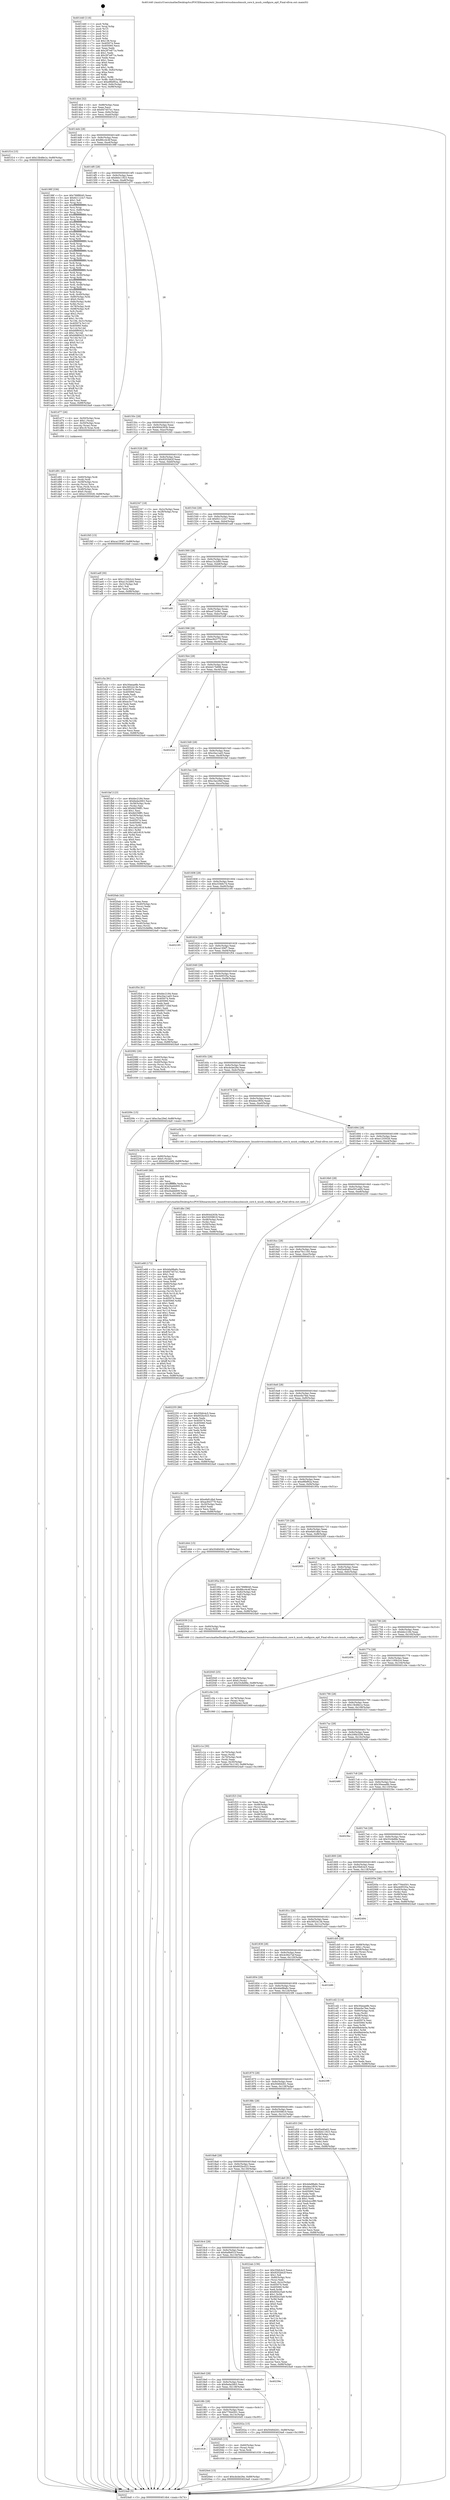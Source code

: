 digraph "0x401440" {
  label = "0x401440 (/mnt/c/Users/mathe/Desktop/tcc/POCII/binaries/extr_linuxdriversusbmusbmusb_core.h_musb_configure_ep0_Final-ollvm.out::main(0))"
  labelloc = "t"
  node[shape=record]

  Entry [label="",width=0.3,height=0.3,shape=circle,fillcolor=black,style=filled]
  "0x4014b4" [label="{
     0x4014b4 [32]\l
     | [instrs]\l
     &nbsp;&nbsp;0x4014b4 \<+6\>: mov -0x88(%rbp),%eax\l
     &nbsp;&nbsp;0x4014ba \<+2\>: mov %eax,%ecx\l
     &nbsp;&nbsp;0x4014bc \<+6\>: sub $0x847457e1,%ecx\l
     &nbsp;&nbsp;0x4014c2 \<+6\>: mov %eax,-0x9c(%rbp)\l
     &nbsp;&nbsp;0x4014c8 \<+6\>: mov %ecx,-0xa0(%rbp)\l
     &nbsp;&nbsp;0x4014ce \<+6\>: je 0000000000401f14 \<main+0xad4\>\l
  }"]
  "0x401f14" [label="{
     0x401f14 [15]\l
     | [instrs]\l
     &nbsp;&nbsp;0x401f14 \<+10\>: movl $0x13b48e1e,-0x88(%rbp)\l
     &nbsp;&nbsp;0x401f1e \<+5\>: jmp 00000000004024a9 \<main+0x1069\>\l
  }"]
  "0x4014d4" [label="{
     0x4014d4 [28]\l
     | [instrs]\l
     &nbsp;&nbsp;0x4014d4 \<+5\>: jmp 00000000004014d9 \<main+0x99\>\l
     &nbsp;&nbsp;0x4014d9 \<+6\>: mov -0x9c(%rbp),%eax\l
     &nbsp;&nbsp;0x4014df \<+5\>: sub $0x88cc4c4f,%eax\l
     &nbsp;&nbsp;0x4014e4 \<+6\>: mov %eax,-0xa4(%rbp)\l
     &nbsp;&nbsp;0x4014ea \<+6\>: je 000000000040198f \<main+0x54f\>\l
  }"]
  Exit [label="",width=0.3,height=0.3,shape=circle,fillcolor=black,style=filled,peripheries=2]
  "0x40198f" [label="{
     0x40198f [336]\l
     | [instrs]\l
     &nbsp;&nbsp;0x40198f \<+5\>: mov $0x799f8045,%eax\l
     &nbsp;&nbsp;0x401994 \<+5\>: mov $0x921123c7,%ecx\l
     &nbsp;&nbsp;0x401999 \<+2\>: mov $0x1,%dl\l
     &nbsp;&nbsp;0x40199b \<+3\>: mov %rsp,%rsi\l
     &nbsp;&nbsp;0x40199e \<+4\>: add $0xfffffffffffffff0,%rsi\l
     &nbsp;&nbsp;0x4019a2 \<+3\>: mov %rsi,%rsp\l
     &nbsp;&nbsp;0x4019a5 \<+4\>: mov %rsi,-0x80(%rbp)\l
     &nbsp;&nbsp;0x4019a9 \<+3\>: mov %rsp,%rsi\l
     &nbsp;&nbsp;0x4019ac \<+4\>: add $0xfffffffffffffff0,%rsi\l
     &nbsp;&nbsp;0x4019b0 \<+3\>: mov %rsi,%rsp\l
     &nbsp;&nbsp;0x4019b3 \<+3\>: mov %rsp,%rdi\l
     &nbsp;&nbsp;0x4019b6 \<+4\>: add $0xfffffffffffffff0,%rdi\l
     &nbsp;&nbsp;0x4019ba \<+3\>: mov %rdi,%rsp\l
     &nbsp;&nbsp;0x4019bd \<+4\>: mov %rdi,-0x78(%rbp)\l
     &nbsp;&nbsp;0x4019c1 \<+3\>: mov %rsp,%rdi\l
     &nbsp;&nbsp;0x4019c4 \<+4\>: add $0xfffffffffffffff0,%rdi\l
     &nbsp;&nbsp;0x4019c8 \<+3\>: mov %rdi,%rsp\l
     &nbsp;&nbsp;0x4019cb \<+4\>: mov %rdi,-0x70(%rbp)\l
     &nbsp;&nbsp;0x4019cf \<+3\>: mov %rsp,%rdi\l
     &nbsp;&nbsp;0x4019d2 \<+4\>: add $0xfffffffffffffff0,%rdi\l
     &nbsp;&nbsp;0x4019d6 \<+3\>: mov %rdi,%rsp\l
     &nbsp;&nbsp;0x4019d9 \<+4\>: mov %rdi,-0x68(%rbp)\l
     &nbsp;&nbsp;0x4019dd \<+3\>: mov %rsp,%rdi\l
     &nbsp;&nbsp;0x4019e0 \<+4\>: add $0xfffffffffffffff0,%rdi\l
     &nbsp;&nbsp;0x4019e4 \<+3\>: mov %rdi,%rsp\l
     &nbsp;&nbsp;0x4019e7 \<+4\>: mov %rdi,-0x60(%rbp)\l
     &nbsp;&nbsp;0x4019eb \<+3\>: mov %rsp,%rdi\l
     &nbsp;&nbsp;0x4019ee \<+4\>: add $0xfffffffffffffff0,%rdi\l
     &nbsp;&nbsp;0x4019f2 \<+3\>: mov %rdi,%rsp\l
     &nbsp;&nbsp;0x4019f5 \<+4\>: mov %rdi,-0x58(%rbp)\l
     &nbsp;&nbsp;0x4019f9 \<+3\>: mov %rsp,%rdi\l
     &nbsp;&nbsp;0x4019fc \<+4\>: add $0xfffffffffffffff0,%rdi\l
     &nbsp;&nbsp;0x401a00 \<+3\>: mov %rdi,%rsp\l
     &nbsp;&nbsp;0x401a03 \<+4\>: mov %rdi,-0x50(%rbp)\l
     &nbsp;&nbsp;0x401a07 \<+3\>: mov %rsp,%rdi\l
     &nbsp;&nbsp;0x401a0a \<+4\>: add $0xfffffffffffffff0,%rdi\l
     &nbsp;&nbsp;0x401a0e \<+3\>: mov %rdi,%rsp\l
     &nbsp;&nbsp;0x401a11 \<+4\>: mov %rdi,-0x48(%rbp)\l
     &nbsp;&nbsp;0x401a15 \<+3\>: mov %rsp,%rdi\l
     &nbsp;&nbsp;0x401a18 \<+4\>: add $0xfffffffffffffff0,%rdi\l
     &nbsp;&nbsp;0x401a1c \<+3\>: mov %rdi,%rsp\l
     &nbsp;&nbsp;0x401a1f \<+4\>: mov %rdi,-0x40(%rbp)\l
     &nbsp;&nbsp;0x401a23 \<+4\>: mov -0x80(%rbp),%rdi\l
     &nbsp;&nbsp;0x401a27 \<+6\>: movl $0x0,(%rdi)\l
     &nbsp;&nbsp;0x401a2d \<+7\>: mov -0x8c(%rbp),%r8d\l
     &nbsp;&nbsp;0x401a34 \<+3\>: mov %r8d,(%rsi)\l
     &nbsp;&nbsp;0x401a37 \<+4\>: mov -0x78(%rbp),%rdi\l
     &nbsp;&nbsp;0x401a3b \<+7\>: mov -0x98(%rbp),%r9\l
     &nbsp;&nbsp;0x401a42 \<+3\>: mov %r9,(%rdi)\l
     &nbsp;&nbsp;0x401a45 \<+3\>: cmpl $0x2,(%rsi)\l
     &nbsp;&nbsp;0x401a48 \<+4\>: setne %r10b\l
     &nbsp;&nbsp;0x401a4c \<+4\>: and $0x1,%r10b\l
     &nbsp;&nbsp;0x401a50 \<+4\>: mov %r10b,-0x31(%rbp)\l
     &nbsp;&nbsp;0x401a54 \<+8\>: mov 0x405074,%r11d\l
     &nbsp;&nbsp;0x401a5c \<+7\>: mov 0x405060,%ebx\l
     &nbsp;&nbsp;0x401a63 \<+3\>: mov %r11d,%r14d\l
     &nbsp;&nbsp;0x401a66 \<+7\>: sub $0xbfd80422,%r14d\l
     &nbsp;&nbsp;0x401a6d \<+4\>: sub $0x1,%r14d\l
     &nbsp;&nbsp;0x401a71 \<+7\>: add $0xbfd80422,%r14d\l
     &nbsp;&nbsp;0x401a78 \<+4\>: imul %r14d,%r11d\l
     &nbsp;&nbsp;0x401a7c \<+4\>: and $0x1,%r11d\l
     &nbsp;&nbsp;0x401a80 \<+4\>: cmp $0x0,%r11d\l
     &nbsp;&nbsp;0x401a84 \<+4\>: sete %r10b\l
     &nbsp;&nbsp;0x401a88 \<+3\>: cmp $0xa,%ebx\l
     &nbsp;&nbsp;0x401a8b \<+4\>: setl %r15b\l
     &nbsp;&nbsp;0x401a8f \<+3\>: mov %r10b,%r12b\l
     &nbsp;&nbsp;0x401a92 \<+4\>: xor $0xff,%r12b\l
     &nbsp;&nbsp;0x401a96 \<+3\>: mov %r15b,%r13b\l
     &nbsp;&nbsp;0x401a99 \<+4\>: xor $0xff,%r13b\l
     &nbsp;&nbsp;0x401a9d \<+3\>: xor $0x0,%dl\l
     &nbsp;&nbsp;0x401aa0 \<+3\>: mov %r12b,%sil\l
     &nbsp;&nbsp;0x401aa3 \<+4\>: and $0x0,%sil\l
     &nbsp;&nbsp;0x401aa7 \<+3\>: and %dl,%r10b\l
     &nbsp;&nbsp;0x401aaa \<+3\>: mov %r13b,%dil\l
     &nbsp;&nbsp;0x401aad \<+4\>: and $0x0,%dil\l
     &nbsp;&nbsp;0x401ab1 \<+3\>: and %dl,%r15b\l
     &nbsp;&nbsp;0x401ab4 \<+3\>: or %r10b,%sil\l
     &nbsp;&nbsp;0x401ab7 \<+3\>: or %r15b,%dil\l
     &nbsp;&nbsp;0x401aba \<+3\>: xor %dil,%sil\l
     &nbsp;&nbsp;0x401abd \<+3\>: or %r13b,%r12b\l
     &nbsp;&nbsp;0x401ac0 \<+4\>: xor $0xff,%r12b\l
     &nbsp;&nbsp;0x401ac4 \<+3\>: or $0x0,%dl\l
     &nbsp;&nbsp;0x401ac7 \<+3\>: and %dl,%r12b\l
     &nbsp;&nbsp;0x401aca \<+3\>: or %r12b,%sil\l
     &nbsp;&nbsp;0x401acd \<+4\>: test $0x1,%sil\l
     &nbsp;&nbsp;0x401ad1 \<+3\>: cmovne %ecx,%eax\l
     &nbsp;&nbsp;0x401ad4 \<+6\>: mov %eax,-0x88(%rbp)\l
     &nbsp;&nbsp;0x401ada \<+5\>: jmp 00000000004024a9 \<main+0x1069\>\l
  }"]
  "0x4014f0" [label="{
     0x4014f0 [28]\l
     | [instrs]\l
     &nbsp;&nbsp;0x4014f0 \<+5\>: jmp 00000000004014f5 \<main+0xb5\>\l
     &nbsp;&nbsp;0x4014f5 \<+6\>: mov -0x9c(%rbp),%eax\l
     &nbsp;&nbsp;0x4014fb \<+5\>: sub $0x8d411923,%eax\l
     &nbsp;&nbsp;0x401500 \<+6\>: mov %eax,-0xa8(%rbp)\l
     &nbsp;&nbsp;0x401506 \<+6\>: je 0000000000401d77 \<main+0x937\>\l
  }"]
  "0x4020e4" [label="{
     0x4020e4 [15]\l
     | [instrs]\l
     &nbsp;&nbsp;0x4020e4 \<+10\>: movl $0xcbcbe26e,-0x88(%rbp)\l
     &nbsp;&nbsp;0x4020ee \<+5\>: jmp 00000000004024a9 \<main+0x1069\>\l
  }"]
  "0x401d77" [label="{
     0x401d77 [26]\l
     | [instrs]\l
     &nbsp;&nbsp;0x401d77 \<+4\>: mov -0x50(%rbp),%rax\l
     &nbsp;&nbsp;0x401d7b \<+6\>: movl $0x1,(%rax)\l
     &nbsp;&nbsp;0x401d81 \<+4\>: mov -0x50(%rbp),%rax\l
     &nbsp;&nbsp;0x401d85 \<+3\>: movslq (%rax),%rax\l
     &nbsp;&nbsp;0x401d88 \<+4\>: imul $0x18,%rax,%rdi\l
     &nbsp;&nbsp;0x401d8c \<+5\>: call 0000000000401050 \<malloc@plt\>\l
     | [calls]\l
     &nbsp;&nbsp;0x401050 \{1\} (unknown)\l
  }"]
  "0x40150c" [label="{
     0x40150c [28]\l
     | [instrs]\l
     &nbsp;&nbsp;0x40150c \<+5\>: jmp 0000000000401511 \<main+0xd1\>\l
     &nbsp;&nbsp;0x401511 \<+6\>: mov -0x9c(%rbp),%eax\l
     &nbsp;&nbsp;0x401517 \<+5\>: sub $0x9044263b,%eax\l
     &nbsp;&nbsp;0x40151c \<+6\>: mov %eax,-0xac(%rbp)\l
     &nbsp;&nbsp;0x401522 \<+6\>: je 0000000000401f45 \<main+0xb05\>\l
  }"]
  "0x401918" [label="{
     0x401918\l
  }", style=dashed]
  "0x401f45" [label="{
     0x401f45 [15]\l
     | [instrs]\l
     &nbsp;&nbsp;0x401f45 \<+10\>: movl $0xca13f4f7,-0x88(%rbp)\l
     &nbsp;&nbsp;0x401f4f \<+5\>: jmp 00000000004024a9 \<main+0x1069\>\l
  }"]
  "0x401528" [label="{
     0x401528 [28]\l
     | [instrs]\l
     &nbsp;&nbsp;0x401528 \<+5\>: jmp 000000000040152d \<main+0xed\>\l
     &nbsp;&nbsp;0x40152d \<+6\>: mov -0x9c(%rbp),%eax\l
     &nbsp;&nbsp;0x401533 \<+5\>: sub $0x9202bb2f,%eax\l
     &nbsp;&nbsp;0x401538 \<+6\>: mov %eax,-0xb0(%rbp)\l
     &nbsp;&nbsp;0x40153e \<+6\>: je 0000000000402347 \<main+0xf07\>\l
  }"]
  "0x4020d5" [label="{
     0x4020d5 [15]\l
     | [instrs]\l
     &nbsp;&nbsp;0x4020d5 \<+4\>: mov -0x60(%rbp),%rax\l
     &nbsp;&nbsp;0x4020d9 \<+3\>: mov (%rax),%rax\l
     &nbsp;&nbsp;0x4020dc \<+3\>: mov %rax,%rdi\l
     &nbsp;&nbsp;0x4020df \<+5\>: call 0000000000401030 \<free@plt\>\l
     | [calls]\l
     &nbsp;&nbsp;0x401030 \{1\} (unknown)\l
  }"]
  "0x402347" [label="{
     0x402347 [18]\l
     | [instrs]\l
     &nbsp;&nbsp;0x402347 \<+3\>: mov -0x2c(%rbp),%eax\l
     &nbsp;&nbsp;0x40234a \<+4\>: lea -0x28(%rbp),%rsp\l
     &nbsp;&nbsp;0x40234e \<+1\>: pop %rbx\l
     &nbsp;&nbsp;0x40234f \<+2\>: pop %r12\l
     &nbsp;&nbsp;0x402351 \<+2\>: pop %r13\l
     &nbsp;&nbsp;0x402353 \<+2\>: pop %r14\l
     &nbsp;&nbsp;0x402355 \<+2\>: pop %r15\l
     &nbsp;&nbsp;0x402357 \<+1\>: pop %rbp\l
     &nbsp;&nbsp;0x402358 \<+1\>: ret\l
  }"]
  "0x401544" [label="{
     0x401544 [28]\l
     | [instrs]\l
     &nbsp;&nbsp;0x401544 \<+5\>: jmp 0000000000401549 \<main+0x109\>\l
     &nbsp;&nbsp;0x401549 \<+6\>: mov -0x9c(%rbp),%eax\l
     &nbsp;&nbsp;0x40154f \<+5\>: sub $0x921123c7,%eax\l
     &nbsp;&nbsp;0x401554 \<+6\>: mov %eax,-0xb4(%rbp)\l
     &nbsp;&nbsp;0x40155a \<+6\>: je 0000000000401adf \<main+0x69f\>\l
  }"]
  "0x40209c" [label="{
     0x40209c [15]\l
     | [instrs]\l
     &nbsp;&nbsp;0x40209c \<+10\>: movl $0xc3ac29ef,-0x88(%rbp)\l
     &nbsp;&nbsp;0x4020a6 \<+5\>: jmp 00000000004024a9 \<main+0x1069\>\l
  }"]
  "0x401adf" [label="{
     0x401adf [30]\l
     | [instrs]\l
     &nbsp;&nbsp;0x401adf \<+5\>: mov $0x1100b2c4,%eax\l
     &nbsp;&nbsp;0x401ae4 \<+5\>: mov $0xa13c2d93,%ecx\l
     &nbsp;&nbsp;0x401ae9 \<+3\>: mov -0x31(%rbp),%dl\l
     &nbsp;&nbsp;0x401aec \<+3\>: test $0x1,%dl\l
     &nbsp;&nbsp;0x401aef \<+3\>: cmovne %ecx,%eax\l
     &nbsp;&nbsp;0x401af2 \<+6\>: mov %eax,-0x88(%rbp)\l
     &nbsp;&nbsp;0x401af8 \<+5\>: jmp 00000000004024a9 \<main+0x1069\>\l
  }"]
  "0x401560" [label="{
     0x401560 [28]\l
     | [instrs]\l
     &nbsp;&nbsp;0x401560 \<+5\>: jmp 0000000000401565 \<main+0x125\>\l
     &nbsp;&nbsp;0x401565 \<+6\>: mov -0x9c(%rbp),%eax\l
     &nbsp;&nbsp;0x40156b \<+5\>: sub $0xa13c2d93,%eax\l
     &nbsp;&nbsp;0x401570 \<+6\>: mov %eax,-0xb8(%rbp)\l
     &nbsp;&nbsp;0x401576 \<+6\>: je 0000000000401afd \<main+0x6bd\>\l
  }"]
  "0x402045" [label="{
     0x402045 [25]\l
     | [instrs]\l
     &nbsp;&nbsp;0x402045 \<+4\>: mov -0x40(%rbp),%rax\l
     &nbsp;&nbsp;0x402049 \<+6\>: movl $0x0,(%rax)\l
     &nbsp;&nbsp;0x40204f \<+10\>: movl $0x33cfe88e,-0x88(%rbp)\l
     &nbsp;&nbsp;0x402059 \<+5\>: jmp 00000000004024a9 \<main+0x1069\>\l
  }"]
  "0x401afd" [label="{
     0x401afd\l
  }", style=dashed]
  "0x40157c" [label="{
     0x40157c [28]\l
     | [instrs]\l
     &nbsp;&nbsp;0x40157c \<+5\>: jmp 0000000000401581 \<main+0x141\>\l
     &nbsp;&nbsp;0x401581 \<+6\>: mov -0x9c(%rbp),%eax\l
     &nbsp;&nbsp;0x401587 \<+5\>: sub $0xa472c0e1,%eax\l
     &nbsp;&nbsp;0x40158c \<+6\>: mov %eax,-0xbc(%rbp)\l
     &nbsp;&nbsp;0x401592 \<+6\>: je 0000000000401bff \<main+0x7bf\>\l
  }"]
  "0x4018fc" [label="{
     0x4018fc [28]\l
     | [instrs]\l
     &nbsp;&nbsp;0x4018fc \<+5\>: jmp 0000000000401901 \<main+0x4c1\>\l
     &nbsp;&nbsp;0x401901 \<+6\>: mov -0x9c(%rbp),%eax\l
     &nbsp;&nbsp;0x401907 \<+5\>: sub $0x77944501,%eax\l
     &nbsp;&nbsp;0x40190c \<+6\>: mov %eax,-0x13c(%rbp)\l
     &nbsp;&nbsp;0x401912 \<+6\>: je 00000000004020d5 \<main+0xc95\>\l
  }"]
  "0x401bff" [label="{
     0x401bff\l
  }", style=dashed]
  "0x401598" [label="{
     0x401598 [28]\l
     | [instrs]\l
     &nbsp;&nbsp;0x401598 \<+5\>: jmp 000000000040159d \<main+0x15d\>\l
     &nbsp;&nbsp;0x40159d \<+6\>: mov -0x9c(%rbp),%eax\l
     &nbsp;&nbsp;0x4015a3 \<+5\>: sub $0xac843779,%eax\l
     &nbsp;&nbsp;0x4015a8 \<+6\>: mov %eax,-0xc0(%rbp)\l
     &nbsp;&nbsp;0x4015ae \<+6\>: je 0000000000401c5a \<main+0x81a\>\l
  }"]
  "0x40202a" [label="{
     0x40202a [15]\l
     | [instrs]\l
     &nbsp;&nbsp;0x40202a \<+10\>: movl $0x50d0d261,-0x88(%rbp)\l
     &nbsp;&nbsp;0x402034 \<+5\>: jmp 00000000004024a9 \<main+0x1069\>\l
  }"]
  "0x401c5a" [label="{
     0x401c5a [91]\l
     | [instrs]\l
     &nbsp;&nbsp;0x401c5a \<+5\>: mov $0x30eeae8b,%eax\l
     &nbsp;&nbsp;0x401c5f \<+5\>: mov $0x3952413b,%ecx\l
     &nbsp;&nbsp;0x401c64 \<+7\>: mov 0x405074,%edx\l
     &nbsp;&nbsp;0x401c6b \<+7\>: mov 0x405060,%esi\l
     &nbsp;&nbsp;0x401c72 \<+2\>: mov %edx,%edi\l
     &nbsp;&nbsp;0x401c74 \<+6\>: sub $0xec5c77cb,%edi\l
     &nbsp;&nbsp;0x401c7a \<+3\>: sub $0x1,%edi\l
     &nbsp;&nbsp;0x401c7d \<+6\>: add $0xec5c77cb,%edi\l
     &nbsp;&nbsp;0x401c83 \<+3\>: imul %edi,%edx\l
     &nbsp;&nbsp;0x401c86 \<+3\>: and $0x1,%edx\l
     &nbsp;&nbsp;0x401c89 \<+3\>: cmp $0x0,%edx\l
     &nbsp;&nbsp;0x401c8c \<+4\>: sete %r8b\l
     &nbsp;&nbsp;0x401c90 \<+3\>: cmp $0xa,%esi\l
     &nbsp;&nbsp;0x401c93 \<+4\>: setl %r9b\l
     &nbsp;&nbsp;0x401c97 \<+3\>: mov %r8b,%r10b\l
     &nbsp;&nbsp;0x401c9a \<+3\>: and %r9b,%r10b\l
     &nbsp;&nbsp;0x401c9d \<+3\>: xor %r9b,%r8b\l
     &nbsp;&nbsp;0x401ca0 \<+3\>: or %r8b,%r10b\l
     &nbsp;&nbsp;0x401ca3 \<+4\>: test $0x1,%r10b\l
     &nbsp;&nbsp;0x401ca7 \<+3\>: cmovne %ecx,%eax\l
     &nbsp;&nbsp;0x401caa \<+6\>: mov %eax,-0x88(%rbp)\l
     &nbsp;&nbsp;0x401cb0 \<+5\>: jmp 00000000004024a9 \<main+0x1069\>\l
  }"]
  "0x4015b4" [label="{
     0x4015b4 [28]\l
     | [instrs]\l
     &nbsp;&nbsp;0x4015b4 \<+5\>: jmp 00000000004015b9 \<main+0x179\>\l
     &nbsp;&nbsp;0x4015b9 \<+6\>: mov -0x9c(%rbp),%eax\l
     &nbsp;&nbsp;0x4015bf \<+5\>: sub $0xbd17b698,%eax\l
     &nbsp;&nbsp;0x4015c4 \<+6\>: mov %eax,-0xc4(%rbp)\l
     &nbsp;&nbsp;0x4015ca \<+6\>: je 000000000040222d \<main+0xded\>\l
  }"]
  "0x4018e0" [label="{
     0x4018e0 [28]\l
     | [instrs]\l
     &nbsp;&nbsp;0x4018e0 \<+5\>: jmp 00000000004018e5 \<main+0x4a5\>\l
     &nbsp;&nbsp;0x4018e5 \<+6\>: mov -0x9c(%rbp),%eax\l
     &nbsp;&nbsp;0x4018eb \<+5\>: sub $0x6eda2663,%eax\l
     &nbsp;&nbsp;0x4018f0 \<+6\>: mov %eax,-0x138(%rbp)\l
     &nbsp;&nbsp;0x4018f6 \<+6\>: je 000000000040202a \<main+0xbea\>\l
  }"]
  "0x40222d" [label="{
     0x40222d\l
  }", style=dashed]
  "0x4015d0" [label="{
     0x4015d0 [28]\l
     | [instrs]\l
     &nbsp;&nbsp;0x4015d0 \<+5\>: jmp 00000000004015d5 \<main+0x195\>\l
     &nbsp;&nbsp;0x4015d5 \<+6\>: mov -0x9c(%rbp),%eax\l
     &nbsp;&nbsp;0x4015db \<+5\>: sub $0xc0ac1ad3,%eax\l
     &nbsp;&nbsp;0x4015e0 \<+6\>: mov %eax,-0xc8(%rbp)\l
     &nbsp;&nbsp;0x4015e6 \<+6\>: je 0000000000401faf \<main+0xb6f\>\l
  }"]
  "0x40239e" [label="{
     0x40239e\l
  }", style=dashed]
  "0x401faf" [label="{
     0x401faf [123]\l
     | [instrs]\l
     &nbsp;&nbsp;0x401faf \<+5\>: mov $0xbbc2184,%eax\l
     &nbsp;&nbsp;0x401fb4 \<+5\>: mov $0x6eda2663,%ecx\l
     &nbsp;&nbsp;0x401fb9 \<+4\>: mov -0x58(%rbp),%rdx\l
     &nbsp;&nbsp;0x401fbd \<+2\>: mov (%rdx),%esi\l
     &nbsp;&nbsp;0x401fbf \<+6\>: add $0x8d258ff1,%esi\l
     &nbsp;&nbsp;0x401fc5 \<+3\>: add $0x1,%esi\l
     &nbsp;&nbsp;0x401fc8 \<+6\>: sub $0x8d258ff1,%esi\l
     &nbsp;&nbsp;0x401fce \<+4\>: mov -0x58(%rbp),%rdx\l
     &nbsp;&nbsp;0x401fd2 \<+2\>: mov %esi,(%rdx)\l
     &nbsp;&nbsp;0x401fd4 \<+7\>: mov 0x405074,%esi\l
     &nbsp;&nbsp;0x401fdb \<+7\>: mov 0x405060,%edi\l
     &nbsp;&nbsp;0x401fe2 \<+3\>: mov %esi,%r8d\l
     &nbsp;&nbsp;0x401fe5 \<+7\>: sub $0x1a62c819,%r8d\l
     &nbsp;&nbsp;0x401fec \<+4\>: sub $0x1,%r8d\l
     &nbsp;&nbsp;0x401ff0 \<+7\>: add $0x1a62c819,%r8d\l
     &nbsp;&nbsp;0x401ff7 \<+4\>: imul %r8d,%esi\l
     &nbsp;&nbsp;0x401ffb \<+3\>: and $0x1,%esi\l
     &nbsp;&nbsp;0x401ffe \<+3\>: cmp $0x0,%esi\l
     &nbsp;&nbsp;0x402001 \<+4\>: sete %r9b\l
     &nbsp;&nbsp;0x402005 \<+3\>: cmp $0xa,%edi\l
     &nbsp;&nbsp;0x402008 \<+4\>: setl %r10b\l
     &nbsp;&nbsp;0x40200c \<+3\>: mov %r9b,%r11b\l
     &nbsp;&nbsp;0x40200f \<+3\>: and %r10b,%r11b\l
     &nbsp;&nbsp;0x402012 \<+3\>: xor %r10b,%r9b\l
     &nbsp;&nbsp;0x402015 \<+3\>: or %r9b,%r11b\l
     &nbsp;&nbsp;0x402018 \<+4\>: test $0x1,%r11b\l
     &nbsp;&nbsp;0x40201c \<+3\>: cmovne %ecx,%eax\l
     &nbsp;&nbsp;0x40201f \<+6\>: mov %eax,-0x88(%rbp)\l
     &nbsp;&nbsp;0x402025 \<+5\>: jmp 00000000004024a9 \<main+0x1069\>\l
  }"]
  "0x4015ec" [label="{
     0x4015ec [28]\l
     | [instrs]\l
     &nbsp;&nbsp;0x4015ec \<+5\>: jmp 00000000004015f1 \<main+0x1b1\>\l
     &nbsp;&nbsp;0x4015f1 \<+6\>: mov -0x9c(%rbp),%eax\l
     &nbsp;&nbsp;0x4015f7 \<+5\>: sub $0xc3ac29ef,%eax\l
     &nbsp;&nbsp;0x4015fc \<+6\>: mov %eax,-0xcc(%rbp)\l
     &nbsp;&nbsp;0x401602 \<+6\>: je 00000000004020ab \<main+0xc6b\>\l
  }"]
  "0x4018c4" [label="{
     0x4018c4 [28]\l
     | [instrs]\l
     &nbsp;&nbsp;0x4018c4 \<+5\>: jmp 00000000004018c9 \<main+0x489\>\l
     &nbsp;&nbsp;0x4018c9 \<+6\>: mov -0x9c(%rbp),%eax\l
     &nbsp;&nbsp;0x4018cf \<+5\>: sub $0x6a9b651f,%eax\l
     &nbsp;&nbsp;0x4018d4 \<+6\>: mov %eax,-0x134(%rbp)\l
     &nbsp;&nbsp;0x4018da \<+6\>: je 000000000040239e \<main+0xf5e\>\l
  }"]
  "0x4020ab" [label="{
     0x4020ab [42]\l
     | [instrs]\l
     &nbsp;&nbsp;0x4020ab \<+2\>: xor %eax,%eax\l
     &nbsp;&nbsp;0x4020ad \<+4\>: mov -0x40(%rbp),%rcx\l
     &nbsp;&nbsp;0x4020b1 \<+2\>: mov (%rcx),%edx\l
     &nbsp;&nbsp;0x4020b3 \<+2\>: mov %eax,%esi\l
     &nbsp;&nbsp;0x4020b5 \<+2\>: sub %edx,%esi\l
     &nbsp;&nbsp;0x4020b7 \<+2\>: mov %eax,%edx\l
     &nbsp;&nbsp;0x4020b9 \<+3\>: sub $0x1,%edx\l
     &nbsp;&nbsp;0x4020bc \<+2\>: add %edx,%esi\l
     &nbsp;&nbsp;0x4020be \<+2\>: sub %esi,%eax\l
     &nbsp;&nbsp;0x4020c0 \<+4\>: mov -0x40(%rbp),%rcx\l
     &nbsp;&nbsp;0x4020c4 \<+2\>: mov %eax,(%rcx)\l
     &nbsp;&nbsp;0x4020c6 \<+10\>: movl $0x33cfe88e,-0x88(%rbp)\l
     &nbsp;&nbsp;0x4020d0 \<+5\>: jmp 00000000004024a9 \<main+0x1069\>\l
  }"]
  "0x401608" [label="{
     0x401608 [28]\l
     | [instrs]\l
     &nbsp;&nbsp;0x401608 \<+5\>: jmp 000000000040160d \<main+0x1cd\>\l
     &nbsp;&nbsp;0x40160d \<+6\>: mov -0x9c(%rbp),%eax\l
     &nbsp;&nbsp;0x401613 \<+5\>: sub $0xc53b6c7d,%eax\l
     &nbsp;&nbsp;0x401618 \<+6\>: mov %eax,-0xd0(%rbp)\l
     &nbsp;&nbsp;0x40161e \<+6\>: je 0000000000402195 \<main+0xd55\>\l
  }"]
  "0x4022ab" [label="{
     0x4022ab [156]\l
     | [instrs]\l
     &nbsp;&nbsp;0x4022ab \<+5\>: mov $0x35bfc4c5,%eax\l
     &nbsp;&nbsp;0x4022b0 \<+5\>: mov $0x9202bb2f,%ecx\l
     &nbsp;&nbsp;0x4022b5 \<+2\>: mov $0x1,%dl\l
     &nbsp;&nbsp;0x4022b7 \<+4\>: mov -0x80(%rbp),%rsi\l
     &nbsp;&nbsp;0x4022bb \<+2\>: mov (%rsi),%edi\l
     &nbsp;&nbsp;0x4022bd \<+3\>: mov %edi,-0x2c(%rbp)\l
     &nbsp;&nbsp;0x4022c0 \<+7\>: mov 0x405074,%edi\l
     &nbsp;&nbsp;0x4022c7 \<+8\>: mov 0x405060,%r8d\l
     &nbsp;&nbsp;0x4022cf \<+3\>: mov %edi,%r9d\l
     &nbsp;&nbsp;0x4022d2 \<+7\>: add $0x6f2b25a9,%r9d\l
     &nbsp;&nbsp;0x4022d9 \<+4\>: sub $0x1,%r9d\l
     &nbsp;&nbsp;0x4022dd \<+7\>: sub $0x6f2b25a9,%r9d\l
     &nbsp;&nbsp;0x4022e4 \<+4\>: imul %r9d,%edi\l
     &nbsp;&nbsp;0x4022e8 \<+3\>: and $0x1,%edi\l
     &nbsp;&nbsp;0x4022eb \<+3\>: cmp $0x0,%edi\l
     &nbsp;&nbsp;0x4022ee \<+4\>: sete %r10b\l
     &nbsp;&nbsp;0x4022f2 \<+4\>: cmp $0xa,%r8d\l
     &nbsp;&nbsp;0x4022f6 \<+4\>: setl %r11b\l
     &nbsp;&nbsp;0x4022fa \<+3\>: mov %r10b,%bl\l
     &nbsp;&nbsp;0x4022fd \<+3\>: xor $0xff,%bl\l
     &nbsp;&nbsp;0x402300 \<+3\>: mov %r11b,%r14b\l
     &nbsp;&nbsp;0x402303 \<+4\>: xor $0xff,%r14b\l
     &nbsp;&nbsp;0x402307 \<+3\>: xor $0x0,%dl\l
     &nbsp;&nbsp;0x40230a \<+3\>: mov %bl,%r15b\l
     &nbsp;&nbsp;0x40230d \<+4\>: and $0x0,%r15b\l
     &nbsp;&nbsp;0x402311 \<+3\>: and %dl,%r10b\l
     &nbsp;&nbsp;0x402314 \<+3\>: mov %r14b,%r12b\l
     &nbsp;&nbsp;0x402317 \<+4\>: and $0x0,%r12b\l
     &nbsp;&nbsp;0x40231b \<+3\>: and %dl,%r11b\l
     &nbsp;&nbsp;0x40231e \<+3\>: or %r10b,%r15b\l
     &nbsp;&nbsp;0x402321 \<+3\>: or %r11b,%r12b\l
     &nbsp;&nbsp;0x402324 \<+3\>: xor %r12b,%r15b\l
     &nbsp;&nbsp;0x402327 \<+3\>: or %r14b,%bl\l
     &nbsp;&nbsp;0x40232a \<+3\>: xor $0xff,%bl\l
     &nbsp;&nbsp;0x40232d \<+3\>: or $0x0,%dl\l
     &nbsp;&nbsp;0x402330 \<+2\>: and %dl,%bl\l
     &nbsp;&nbsp;0x402332 \<+3\>: or %bl,%r15b\l
     &nbsp;&nbsp;0x402335 \<+4\>: test $0x1,%r15b\l
     &nbsp;&nbsp;0x402339 \<+3\>: cmovne %ecx,%eax\l
     &nbsp;&nbsp;0x40233c \<+6\>: mov %eax,-0x88(%rbp)\l
     &nbsp;&nbsp;0x402342 \<+5\>: jmp 00000000004024a9 \<main+0x1069\>\l
  }"]
  "0x402195" [label="{
     0x402195\l
  }", style=dashed]
  "0x401624" [label="{
     0x401624 [28]\l
     | [instrs]\l
     &nbsp;&nbsp;0x401624 \<+5\>: jmp 0000000000401629 \<main+0x1e9\>\l
     &nbsp;&nbsp;0x401629 \<+6\>: mov -0x9c(%rbp),%eax\l
     &nbsp;&nbsp;0x40162f \<+5\>: sub $0xca13f4f7,%eax\l
     &nbsp;&nbsp;0x401634 \<+6\>: mov %eax,-0xd4(%rbp)\l
     &nbsp;&nbsp;0x40163a \<+6\>: je 0000000000401f54 \<main+0xb14\>\l
  }"]
  "0x401e68" [label="{
     0x401e68 [172]\l
     | [instrs]\l
     &nbsp;&nbsp;0x401e68 \<+5\>: mov $0x4da98a6c,%ecx\l
     &nbsp;&nbsp;0x401e6d \<+5\>: mov $0x847457e1,%edx\l
     &nbsp;&nbsp;0x401e72 \<+3\>: mov $0x1,%sil\l
     &nbsp;&nbsp;0x401e75 \<+2\>: xor %edi,%edi\l
     &nbsp;&nbsp;0x401e77 \<+7\>: mov -0x148(%rbp),%r8d\l
     &nbsp;&nbsp;0x401e7e \<+4\>: imul %eax,%r8d\l
     &nbsp;&nbsp;0x401e82 \<+4\>: mov -0x60(%rbp),%r9\l
     &nbsp;&nbsp;0x401e86 \<+3\>: mov (%r9),%r9\l
     &nbsp;&nbsp;0x401e89 \<+4\>: mov -0x58(%rbp),%r10\l
     &nbsp;&nbsp;0x401e8d \<+3\>: movslq (%r10),%r10\l
     &nbsp;&nbsp;0x401e90 \<+4\>: mov (%r9,%r10,8),%r9\l
     &nbsp;&nbsp;0x401e94 \<+3\>: mov %r8d,(%r9)\l
     &nbsp;&nbsp;0x401e97 \<+7\>: mov 0x405074,%eax\l
     &nbsp;&nbsp;0x401e9e \<+8\>: mov 0x405060,%r8d\l
     &nbsp;&nbsp;0x401ea6 \<+3\>: sub $0x1,%edi\l
     &nbsp;&nbsp;0x401ea9 \<+3\>: mov %eax,%r11d\l
     &nbsp;&nbsp;0x401eac \<+3\>: add %edi,%r11d\l
     &nbsp;&nbsp;0x401eaf \<+4\>: imul %r11d,%eax\l
     &nbsp;&nbsp;0x401eb3 \<+3\>: and $0x1,%eax\l
     &nbsp;&nbsp;0x401eb6 \<+3\>: cmp $0x0,%eax\l
     &nbsp;&nbsp;0x401eb9 \<+3\>: sete %bl\l
     &nbsp;&nbsp;0x401ebc \<+4\>: cmp $0xa,%r8d\l
     &nbsp;&nbsp;0x401ec0 \<+4\>: setl %r14b\l
     &nbsp;&nbsp;0x401ec4 \<+3\>: mov %bl,%r15b\l
     &nbsp;&nbsp;0x401ec7 \<+4\>: xor $0xff,%r15b\l
     &nbsp;&nbsp;0x401ecb \<+3\>: mov %r14b,%r12b\l
     &nbsp;&nbsp;0x401ece \<+4\>: xor $0xff,%r12b\l
     &nbsp;&nbsp;0x401ed2 \<+4\>: xor $0x0,%sil\l
     &nbsp;&nbsp;0x401ed6 \<+3\>: mov %r15b,%r13b\l
     &nbsp;&nbsp;0x401ed9 \<+4\>: and $0x0,%r13b\l
     &nbsp;&nbsp;0x401edd \<+3\>: and %sil,%bl\l
     &nbsp;&nbsp;0x401ee0 \<+3\>: mov %r12b,%al\l
     &nbsp;&nbsp;0x401ee3 \<+2\>: and $0x0,%al\l
     &nbsp;&nbsp;0x401ee5 \<+3\>: and %sil,%r14b\l
     &nbsp;&nbsp;0x401ee8 \<+3\>: or %bl,%r13b\l
     &nbsp;&nbsp;0x401eeb \<+3\>: or %r14b,%al\l
     &nbsp;&nbsp;0x401eee \<+3\>: xor %al,%r13b\l
     &nbsp;&nbsp;0x401ef1 \<+3\>: or %r12b,%r15b\l
     &nbsp;&nbsp;0x401ef4 \<+4\>: xor $0xff,%r15b\l
     &nbsp;&nbsp;0x401ef8 \<+4\>: or $0x0,%sil\l
     &nbsp;&nbsp;0x401efc \<+3\>: and %sil,%r15b\l
     &nbsp;&nbsp;0x401eff \<+3\>: or %r15b,%r13b\l
     &nbsp;&nbsp;0x401f02 \<+4\>: test $0x1,%r13b\l
     &nbsp;&nbsp;0x401f06 \<+3\>: cmovne %edx,%ecx\l
     &nbsp;&nbsp;0x401f09 \<+6\>: mov %ecx,-0x88(%rbp)\l
     &nbsp;&nbsp;0x401f0f \<+5\>: jmp 00000000004024a9 \<main+0x1069\>\l
  }"]
  "0x401f54" [label="{
     0x401f54 [91]\l
     | [instrs]\l
     &nbsp;&nbsp;0x401f54 \<+5\>: mov $0xbbc2184,%eax\l
     &nbsp;&nbsp;0x401f59 \<+5\>: mov $0xc0ac1ad3,%ecx\l
     &nbsp;&nbsp;0x401f5e \<+7\>: mov 0x405074,%edx\l
     &nbsp;&nbsp;0x401f65 \<+7\>: mov 0x405060,%esi\l
     &nbsp;&nbsp;0x401f6c \<+2\>: mov %edx,%edi\l
     &nbsp;&nbsp;0x401f6e \<+6\>: sub $0x8927184f,%edi\l
     &nbsp;&nbsp;0x401f74 \<+3\>: sub $0x1,%edi\l
     &nbsp;&nbsp;0x401f77 \<+6\>: add $0x8927184f,%edi\l
     &nbsp;&nbsp;0x401f7d \<+3\>: imul %edi,%edx\l
     &nbsp;&nbsp;0x401f80 \<+3\>: and $0x1,%edx\l
     &nbsp;&nbsp;0x401f83 \<+3\>: cmp $0x0,%edx\l
     &nbsp;&nbsp;0x401f86 \<+4\>: sete %r8b\l
     &nbsp;&nbsp;0x401f8a \<+3\>: cmp $0xa,%esi\l
     &nbsp;&nbsp;0x401f8d \<+4\>: setl %r9b\l
     &nbsp;&nbsp;0x401f91 \<+3\>: mov %r8b,%r10b\l
     &nbsp;&nbsp;0x401f94 \<+3\>: and %r9b,%r10b\l
     &nbsp;&nbsp;0x401f97 \<+3\>: xor %r9b,%r8b\l
     &nbsp;&nbsp;0x401f9a \<+3\>: or %r8b,%r10b\l
     &nbsp;&nbsp;0x401f9d \<+4\>: test $0x1,%r10b\l
     &nbsp;&nbsp;0x401fa1 \<+3\>: cmovne %ecx,%eax\l
     &nbsp;&nbsp;0x401fa4 \<+6\>: mov %eax,-0x88(%rbp)\l
     &nbsp;&nbsp;0x401faa \<+5\>: jmp 00000000004024a9 \<main+0x1069\>\l
  }"]
  "0x401640" [label="{
     0x401640 [28]\l
     | [instrs]\l
     &nbsp;&nbsp;0x401640 \<+5\>: jmp 0000000000401645 \<main+0x205\>\l
     &nbsp;&nbsp;0x401645 \<+6\>: mov -0x9c(%rbp),%eax\l
     &nbsp;&nbsp;0x40164b \<+5\>: sub $0xcb0f335a,%eax\l
     &nbsp;&nbsp;0x401650 \<+6\>: mov %eax,-0xd8(%rbp)\l
     &nbsp;&nbsp;0x401656 \<+6\>: je 0000000000402082 \<main+0xc42\>\l
  }"]
  "0x401e40" [label="{
     0x401e40 [40]\l
     | [instrs]\l
     &nbsp;&nbsp;0x401e40 \<+5\>: mov $0x2,%ecx\l
     &nbsp;&nbsp;0x401e45 \<+1\>: cltd\l
     &nbsp;&nbsp;0x401e46 \<+2\>: idiv %ecx\l
     &nbsp;&nbsp;0x401e48 \<+6\>: imul $0xfffffffe,%edx,%ecx\l
     &nbsp;&nbsp;0x401e4e \<+6\>: add $0xd4abb600,%ecx\l
     &nbsp;&nbsp;0x401e54 \<+3\>: add $0x1,%ecx\l
     &nbsp;&nbsp;0x401e57 \<+6\>: sub $0xd4abb600,%ecx\l
     &nbsp;&nbsp;0x401e5d \<+6\>: mov %ecx,-0x148(%rbp)\l
     &nbsp;&nbsp;0x401e63 \<+5\>: call 0000000000401160 \<next_i\>\l
     | [calls]\l
     &nbsp;&nbsp;0x401160 \{1\} (/mnt/c/Users/mathe/Desktop/tcc/POCII/binaries/extr_linuxdriversusbmusbmusb_core.h_musb_configure_ep0_Final-ollvm.out::next_i)\l
  }"]
  "0x402082" [label="{
     0x402082 [26]\l
     | [instrs]\l
     &nbsp;&nbsp;0x402082 \<+4\>: mov -0x60(%rbp),%rax\l
     &nbsp;&nbsp;0x402086 \<+3\>: mov (%rax),%rax\l
     &nbsp;&nbsp;0x402089 \<+4\>: mov -0x40(%rbp),%rcx\l
     &nbsp;&nbsp;0x40208d \<+3\>: movslq (%rcx),%rcx\l
     &nbsp;&nbsp;0x402090 \<+4\>: mov (%rax,%rcx,8),%rax\l
     &nbsp;&nbsp;0x402094 \<+3\>: mov %rax,%rdi\l
     &nbsp;&nbsp;0x402097 \<+5\>: call 0000000000401030 \<free@plt\>\l
     | [calls]\l
     &nbsp;&nbsp;0x401030 \{1\} (unknown)\l
  }"]
  "0x40165c" [label="{
     0x40165c [28]\l
     | [instrs]\l
     &nbsp;&nbsp;0x40165c \<+5\>: jmp 0000000000401661 \<main+0x221\>\l
     &nbsp;&nbsp;0x401661 \<+6\>: mov -0x9c(%rbp),%eax\l
     &nbsp;&nbsp;0x401667 \<+5\>: sub $0xcbcbe26e,%eax\l
     &nbsp;&nbsp;0x40166c \<+6\>: mov %eax,-0xdc(%rbp)\l
     &nbsp;&nbsp;0x401672 \<+6\>: je 000000000040223c \<main+0xdfc\>\l
  }"]
  "0x4018a8" [label="{
     0x4018a8 [28]\l
     | [instrs]\l
     &nbsp;&nbsp;0x4018a8 \<+5\>: jmp 00000000004018ad \<main+0x46d\>\l
     &nbsp;&nbsp;0x4018ad \<+6\>: mov -0x9c(%rbp),%eax\l
     &nbsp;&nbsp;0x4018b3 \<+5\>: sub $0x602bc023,%eax\l
     &nbsp;&nbsp;0x4018b8 \<+6\>: mov %eax,-0x130(%rbp)\l
     &nbsp;&nbsp;0x4018be \<+6\>: je 00000000004022ab \<main+0xe6b\>\l
  }"]
  "0x40223c" [label="{
     0x40223c [25]\l
     | [instrs]\l
     &nbsp;&nbsp;0x40223c \<+4\>: mov -0x80(%rbp),%rax\l
     &nbsp;&nbsp;0x402240 \<+6\>: movl $0x0,(%rax)\l
     &nbsp;&nbsp;0x402246 \<+10\>: movl $0xe501abf4,-0x88(%rbp)\l
     &nbsp;&nbsp;0x402250 \<+5\>: jmp 00000000004024a9 \<main+0x1069\>\l
  }"]
  "0x401678" [label="{
     0x401678 [28]\l
     | [instrs]\l
     &nbsp;&nbsp;0x401678 \<+5\>: jmp 000000000040167d \<main+0x23d\>\l
     &nbsp;&nbsp;0x40167d \<+6\>: mov -0x9c(%rbp),%eax\l
     &nbsp;&nbsp;0x401683 \<+5\>: sub $0xdea1f934,%eax\l
     &nbsp;&nbsp;0x401688 \<+6\>: mov %eax,-0xe0(%rbp)\l
     &nbsp;&nbsp;0x40168e \<+6\>: je 0000000000401e3b \<main+0x9fb\>\l
  }"]
  "0x401de0" [label="{
     0x401de0 [91]\l
     | [instrs]\l
     &nbsp;&nbsp;0x401de0 \<+5\>: mov $0x4da98a6c,%eax\l
     &nbsp;&nbsp;0x401de5 \<+5\>: mov $0xdea1f934,%ecx\l
     &nbsp;&nbsp;0x401dea \<+7\>: mov 0x405074,%edx\l
     &nbsp;&nbsp;0x401df1 \<+7\>: mov 0x405060,%esi\l
     &nbsp;&nbsp;0x401df8 \<+2\>: mov %edx,%edi\l
     &nbsp;&nbsp;0x401dfa \<+6\>: sub $0xdceccf80,%edi\l
     &nbsp;&nbsp;0x401e00 \<+3\>: sub $0x1,%edi\l
     &nbsp;&nbsp;0x401e03 \<+6\>: add $0xdceccf80,%edi\l
     &nbsp;&nbsp;0x401e09 \<+3\>: imul %edi,%edx\l
     &nbsp;&nbsp;0x401e0c \<+3\>: and $0x1,%edx\l
     &nbsp;&nbsp;0x401e0f \<+3\>: cmp $0x0,%edx\l
     &nbsp;&nbsp;0x401e12 \<+4\>: sete %r8b\l
     &nbsp;&nbsp;0x401e16 \<+3\>: cmp $0xa,%esi\l
     &nbsp;&nbsp;0x401e19 \<+4\>: setl %r9b\l
     &nbsp;&nbsp;0x401e1d \<+3\>: mov %r8b,%r10b\l
     &nbsp;&nbsp;0x401e20 \<+3\>: and %r9b,%r10b\l
     &nbsp;&nbsp;0x401e23 \<+3\>: xor %r9b,%r8b\l
     &nbsp;&nbsp;0x401e26 \<+3\>: or %r8b,%r10b\l
     &nbsp;&nbsp;0x401e29 \<+4\>: test $0x1,%r10b\l
     &nbsp;&nbsp;0x401e2d \<+3\>: cmovne %ecx,%eax\l
     &nbsp;&nbsp;0x401e30 \<+6\>: mov %eax,-0x88(%rbp)\l
     &nbsp;&nbsp;0x401e36 \<+5\>: jmp 00000000004024a9 \<main+0x1069\>\l
  }"]
  "0x401e3b" [label="{
     0x401e3b [5]\l
     | [instrs]\l
     &nbsp;&nbsp;0x401e3b \<+5\>: call 0000000000401160 \<next_i\>\l
     | [calls]\l
     &nbsp;&nbsp;0x401160 \{1\} (/mnt/c/Users/mathe/Desktop/tcc/POCII/binaries/extr_linuxdriversusbmusbmusb_core.h_musb_configure_ep0_Final-ollvm.out::next_i)\l
  }"]
  "0x401694" [label="{
     0x401694 [28]\l
     | [instrs]\l
     &nbsp;&nbsp;0x401694 \<+5\>: jmp 0000000000401699 \<main+0x259\>\l
     &nbsp;&nbsp;0x401699 \<+6\>: mov -0x9c(%rbp),%eax\l
     &nbsp;&nbsp;0x40169f \<+5\>: sub $0xe1255026,%eax\l
     &nbsp;&nbsp;0x4016a4 \<+6\>: mov %eax,-0xe4(%rbp)\l
     &nbsp;&nbsp;0x4016aa \<+6\>: je 0000000000401dbc \<main+0x97c\>\l
  }"]
  "0x401d91" [label="{
     0x401d91 [43]\l
     | [instrs]\l
     &nbsp;&nbsp;0x401d91 \<+4\>: mov -0x60(%rbp),%rdi\l
     &nbsp;&nbsp;0x401d95 \<+3\>: mov (%rdi),%rdi\l
     &nbsp;&nbsp;0x401d98 \<+4\>: mov -0x58(%rbp),%rcx\l
     &nbsp;&nbsp;0x401d9c \<+3\>: movslq (%rcx),%rcx\l
     &nbsp;&nbsp;0x401d9f \<+4\>: mov %rax,(%rdi,%rcx,8)\l
     &nbsp;&nbsp;0x401da3 \<+4\>: mov -0x48(%rbp),%rax\l
     &nbsp;&nbsp;0x401da7 \<+6\>: movl $0x0,(%rax)\l
     &nbsp;&nbsp;0x401dad \<+10\>: movl $0xe1255026,-0x88(%rbp)\l
     &nbsp;&nbsp;0x401db7 \<+5\>: jmp 00000000004024a9 \<main+0x1069\>\l
  }"]
  "0x401dbc" [label="{
     0x401dbc [36]\l
     | [instrs]\l
     &nbsp;&nbsp;0x401dbc \<+5\>: mov $0x9044263b,%eax\l
     &nbsp;&nbsp;0x401dc1 \<+5\>: mov $0x55059819,%ecx\l
     &nbsp;&nbsp;0x401dc6 \<+4\>: mov -0x48(%rbp),%rdx\l
     &nbsp;&nbsp;0x401dca \<+2\>: mov (%rdx),%esi\l
     &nbsp;&nbsp;0x401dcc \<+4\>: mov -0x50(%rbp),%rdx\l
     &nbsp;&nbsp;0x401dd0 \<+2\>: cmp (%rdx),%esi\l
     &nbsp;&nbsp;0x401dd2 \<+3\>: cmovl %ecx,%eax\l
     &nbsp;&nbsp;0x401dd5 \<+6\>: mov %eax,-0x88(%rbp)\l
     &nbsp;&nbsp;0x401ddb \<+5\>: jmp 00000000004024a9 \<main+0x1069\>\l
  }"]
  "0x4016b0" [label="{
     0x4016b0 [28]\l
     | [instrs]\l
     &nbsp;&nbsp;0x4016b0 \<+5\>: jmp 00000000004016b5 \<main+0x275\>\l
     &nbsp;&nbsp;0x4016b5 \<+6\>: mov -0x9c(%rbp),%eax\l
     &nbsp;&nbsp;0x4016bb \<+5\>: sub $0xe501abf4,%eax\l
     &nbsp;&nbsp;0x4016c0 \<+6\>: mov %eax,-0xe8(%rbp)\l
     &nbsp;&nbsp;0x4016c6 \<+6\>: je 0000000000402255 \<main+0xe15\>\l
  }"]
  "0x40188c" [label="{
     0x40188c [28]\l
     | [instrs]\l
     &nbsp;&nbsp;0x40188c \<+5\>: jmp 0000000000401891 \<main+0x451\>\l
     &nbsp;&nbsp;0x401891 \<+6\>: mov -0x9c(%rbp),%eax\l
     &nbsp;&nbsp;0x401897 \<+5\>: sub $0x55059819,%eax\l
     &nbsp;&nbsp;0x40189c \<+6\>: mov %eax,-0x12c(%rbp)\l
     &nbsp;&nbsp;0x4018a2 \<+6\>: je 0000000000401de0 \<main+0x9a0\>\l
  }"]
  "0x402255" [label="{
     0x402255 [86]\l
     | [instrs]\l
     &nbsp;&nbsp;0x402255 \<+5\>: mov $0x35bfc4c5,%eax\l
     &nbsp;&nbsp;0x40225a \<+5\>: mov $0x602bc023,%ecx\l
     &nbsp;&nbsp;0x40225f \<+2\>: xor %edx,%edx\l
     &nbsp;&nbsp;0x402261 \<+7\>: mov 0x405074,%esi\l
     &nbsp;&nbsp;0x402268 \<+7\>: mov 0x405060,%edi\l
     &nbsp;&nbsp;0x40226f \<+3\>: sub $0x1,%edx\l
     &nbsp;&nbsp;0x402272 \<+3\>: mov %esi,%r8d\l
     &nbsp;&nbsp;0x402275 \<+3\>: add %edx,%r8d\l
     &nbsp;&nbsp;0x402278 \<+4\>: imul %r8d,%esi\l
     &nbsp;&nbsp;0x40227c \<+3\>: and $0x1,%esi\l
     &nbsp;&nbsp;0x40227f \<+3\>: cmp $0x0,%esi\l
     &nbsp;&nbsp;0x402282 \<+4\>: sete %r9b\l
     &nbsp;&nbsp;0x402286 \<+3\>: cmp $0xa,%edi\l
     &nbsp;&nbsp;0x402289 \<+4\>: setl %r10b\l
     &nbsp;&nbsp;0x40228d \<+3\>: mov %r9b,%r11b\l
     &nbsp;&nbsp;0x402290 \<+3\>: and %r10b,%r11b\l
     &nbsp;&nbsp;0x402293 \<+3\>: xor %r10b,%r9b\l
     &nbsp;&nbsp;0x402296 \<+3\>: or %r9b,%r11b\l
     &nbsp;&nbsp;0x402299 \<+4\>: test $0x1,%r11b\l
     &nbsp;&nbsp;0x40229d \<+3\>: cmovne %ecx,%eax\l
     &nbsp;&nbsp;0x4022a0 \<+6\>: mov %eax,-0x88(%rbp)\l
     &nbsp;&nbsp;0x4022a6 \<+5\>: jmp 00000000004024a9 \<main+0x1069\>\l
  }"]
  "0x4016cc" [label="{
     0x4016cc [28]\l
     | [instrs]\l
     &nbsp;&nbsp;0x4016cc \<+5\>: jmp 00000000004016d1 \<main+0x291\>\l
     &nbsp;&nbsp;0x4016d1 \<+6\>: mov -0x9c(%rbp),%eax\l
     &nbsp;&nbsp;0x4016d7 \<+5\>: sub $0xe70c1193,%eax\l
     &nbsp;&nbsp;0x4016dc \<+6\>: mov %eax,-0xec(%rbp)\l
     &nbsp;&nbsp;0x4016e2 \<+6\>: je 0000000000401c3c \<main+0x7fc\>\l
  }"]
  "0x401d53" [label="{
     0x401d53 [36]\l
     | [instrs]\l
     &nbsp;&nbsp;0x401d53 \<+5\>: mov $0xf2ed0a02,%eax\l
     &nbsp;&nbsp;0x401d58 \<+5\>: mov $0x8d411923,%ecx\l
     &nbsp;&nbsp;0x401d5d \<+4\>: mov -0x58(%rbp),%rdx\l
     &nbsp;&nbsp;0x401d61 \<+2\>: mov (%rdx),%esi\l
     &nbsp;&nbsp;0x401d63 \<+4\>: mov -0x68(%rbp),%rdx\l
     &nbsp;&nbsp;0x401d67 \<+2\>: cmp (%rdx),%esi\l
     &nbsp;&nbsp;0x401d69 \<+3\>: cmovl %ecx,%eax\l
     &nbsp;&nbsp;0x401d6c \<+6\>: mov %eax,-0x88(%rbp)\l
     &nbsp;&nbsp;0x401d72 \<+5\>: jmp 00000000004024a9 \<main+0x1069\>\l
  }"]
  "0x401c3c" [label="{
     0x401c3c [30]\l
     | [instrs]\l
     &nbsp;&nbsp;0x401c3c \<+5\>: mov $0xefa91dbd,%eax\l
     &nbsp;&nbsp;0x401c41 \<+5\>: mov $0xac843779,%ecx\l
     &nbsp;&nbsp;0x401c46 \<+3\>: mov -0x30(%rbp),%edx\l
     &nbsp;&nbsp;0x401c49 \<+3\>: cmp $0x0,%edx\l
     &nbsp;&nbsp;0x401c4c \<+3\>: cmove %ecx,%eax\l
     &nbsp;&nbsp;0x401c4f \<+6\>: mov %eax,-0x88(%rbp)\l
     &nbsp;&nbsp;0x401c55 \<+5\>: jmp 00000000004024a9 \<main+0x1069\>\l
  }"]
  "0x4016e8" [label="{
     0x4016e8 [28]\l
     | [instrs]\l
     &nbsp;&nbsp;0x4016e8 \<+5\>: jmp 00000000004016ed \<main+0x2ad\>\l
     &nbsp;&nbsp;0x4016ed \<+6\>: mov -0x9c(%rbp),%eax\l
     &nbsp;&nbsp;0x4016f3 \<+5\>: sub $0xec6a7fee,%eax\l
     &nbsp;&nbsp;0x4016f8 \<+6\>: mov %eax,-0xf0(%rbp)\l
     &nbsp;&nbsp;0x4016fe \<+6\>: je 0000000000401d44 \<main+0x904\>\l
  }"]
  "0x401870" [label="{
     0x401870 [28]\l
     | [instrs]\l
     &nbsp;&nbsp;0x401870 \<+5\>: jmp 0000000000401875 \<main+0x435\>\l
     &nbsp;&nbsp;0x401875 \<+6\>: mov -0x9c(%rbp),%eax\l
     &nbsp;&nbsp;0x40187b \<+5\>: sub $0x50d0d261,%eax\l
     &nbsp;&nbsp;0x401880 \<+6\>: mov %eax,-0x128(%rbp)\l
     &nbsp;&nbsp;0x401886 \<+6\>: je 0000000000401d53 \<main+0x913\>\l
  }"]
  "0x401d44" [label="{
     0x401d44 [15]\l
     | [instrs]\l
     &nbsp;&nbsp;0x401d44 \<+10\>: movl $0x50d0d261,-0x88(%rbp)\l
     &nbsp;&nbsp;0x401d4e \<+5\>: jmp 00000000004024a9 \<main+0x1069\>\l
  }"]
  "0x401704" [label="{
     0x401704 [28]\l
     | [instrs]\l
     &nbsp;&nbsp;0x401704 \<+5\>: jmp 0000000000401709 \<main+0x2c9\>\l
     &nbsp;&nbsp;0x401709 \<+6\>: mov -0x9c(%rbp),%eax\l
     &nbsp;&nbsp;0x40170f \<+5\>: sub $0xef6bf92a,%eax\l
     &nbsp;&nbsp;0x401714 \<+6\>: mov %eax,-0xf4(%rbp)\l
     &nbsp;&nbsp;0x40171a \<+6\>: je 000000000040195a \<main+0x51a\>\l
  }"]
  "0x4023f9" [label="{
     0x4023f9\l
  }", style=dashed]
  "0x40195a" [label="{
     0x40195a [53]\l
     | [instrs]\l
     &nbsp;&nbsp;0x40195a \<+5\>: mov $0x799f8045,%eax\l
     &nbsp;&nbsp;0x40195f \<+5\>: mov $0x88cc4c4f,%ecx\l
     &nbsp;&nbsp;0x401964 \<+6\>: mov -0x82(%rbp),%dl\l
     &nbsp;&nbsp;0x40196a \<+7\>: mov -0x81(%rbp),%sil\l
     &nbsp;&nbsp;0x401971 \<+3\>: mov %dl,%dil\l
     &nbsp;&nbsp;0x401974 \<+3\>: and %sil,%dil\l
     &nbsp;&nbsp;0x401977 \<+3\>: xor %sil,%dl\l
     &nbsp;&nbsp;0x40197a \<+3\>: or %dl,%dil\l
     &nbsp;&nbsp;0x40197d \<+4\>: test $0x1,%dil\l
     &nbsp;&nbsp;0x401981 \<+3\>: cmovne %ecx,%eax\l
     &nbsp;&nbsp;0x401984 \<+6\>: mov %eax,-0x88(%rbp)\l
     &nbsp;&nbsp;0x40198a \<+5\>: jmp 00000000004024a9 \<main+0x1069\>\l
  }"]
  "0x401720" [label="{
     0x401720 [28]\l
     | [instrs]\l
     &nbsp;&nbsp;0x401720 \<+5\>: jmp 0000000000401725 \<main+0x2e5\>\l
     &nbsp;&nbsp;0x401725 \<+6\>: mov -0x9c(%rbp),%eax\l
     &nbsp;&nbsp;0x40172b \<+5\>: sub $0xefa91dbd,%eax\l
     &nbsp;&nbsp;0x401730 \<+6\>: mov %eax,-0xf8(%rbp)\l
     &nbsp;&nbsp;0x401736 \<+6\>: je 00000000004020f3 \<main+0xcb3\>\l
  }"]
  "0x4024a9" [label="{
     0x4024a9 [5]\l
     | [instrs]\l
     &nbsp;&nbsp;0x4024a9 \<+5\>: jmp 00000000004014b4 \<main+0x74\>\l
  }"]
  "0x401440" [label="{
     0x401440 [116]\l
     | [instrs]\l
     &nbsp;&nbsp;0x401440 \<+1\>: push %rbp\l
     &nbsp;&nbsp;0x401441 \<+3\>: mov %rsp,%rbp\l
     &nbsp;&nbsp;0x401444 \<+2\>: push %r15\l
     &nbsp;&nbsp;0x401446 \<+2\>: push %r14\l
     &nbsp;&nbsp;0x401448 \<+2\>: push %r13\l
     &nbsp;&nbsp;0x40144a \<+2\>: push %r12\l
     &nbsp;&nbsp;0x40144c \<+1\>: push %rbx\l
     &nbsp;&nbsp;0x40144d \<+7\>: sub $0x138,%rsp\l
     &nbsp;&nbsp;0x401454 \<+7\>: mov 0x405074,%eax\l
     &nbsp;&nbsp;0x40145b \<+7\>: mov 0x405060,%ecx\l
     &nbsp;&nbsp;0x401462 \<+2\>: mov %eax,%edx\l
     &nbsp;&nbsp;0x401464 \<+6\>: add $0x287e871a,%edx\l
     &nbsp;&nbsp;0x40146a \<+3\>: sub $0x1,%edx\l
     &nbsp;&nbsp;0x40146d \<+6\>: sub $0x287e871a,%edx\l
     &nbsp;&nbsp;0x401473 \<+3\>: imul %edx,%eax\l
     &nbsp;&nbsp;0x401476 \<+3\>: and $0x1,%eax\l
     &nbsp;&nbsp;0x401479 \<+3\>: cmp $0x0,%eax\l
     &nbsp;&nbsp;0x40147c \<+4\>: sete %r8b\l
     &nbsp;&nbsp;0x401480 \<+4\>: and $0x1,%r8b\l
     &nbsp;&nbsp;0x401484 \<+7\>: mov %r8b,-0x82(%rbp)\l
     &nbsp;&nbsp;0x40148b \<+3\>: cmp $0xa,%ecx\l
     &nbsp;&nbsp;0x40148e \<+4\>: setl %r8b\l
     &nbsp;&nbsp;0x401492 \<+4\>: and $0x1,%r8b\l
     &nbsp;&nbsp;0x401496 \<+7\>: mov %r8b,-0x81(%rbp)\l
     &nbsp;&nbsp;0x40149d \<+10\>: movl $0xef6bf92a,-0x88(%rbp)\l
     &nbsp;&nbsp;0x4014a7 \<+6\>: mov %edi,-0x8c(%rbp)\l
     &nbsp;&nbsp;0x4014ad \<+7\>: mov %rsi,-0x98(%rbp)\l
  }"]
  "0x401854" [label="{
     0x401854 [28]\l
     | [instrs]\l
     &nbsp;&nbsp;0x401854 \<+5\>: jmp 0000000000401859 \<main+0x419\>\l
     &nbsp;&nbsp;0x401859 \<+6\>: mov -0x9c(%rbp),%eax\l
     &nbsp;&nbsp;0x40185f \<+5\>: sub $0x4da98a6c,%eax\l
     &nbsp;&nbsp;0x401864 \<+6\>: mov %eax,-0x124(%rbp)\l
     &nbsp;&nbsp;0x40186a \<+6\>: je 00000000004023f9 \<main+0xfb9\>\l
  }"]
  "0x401b90" [label="{
     0x401b90\l
  }", style=dashed]
  "0x4020f3" [label="{
     0x4020f3\l
  }", style=dashed]
  "0x40173c" [label="{
     0x40173c [28]\l
     | [instrs]\l
     &nbsp;&nbsp;0x40173c \<+5\>: jmp 0000000000401741 \<main+0x301\>\l
     &nbsp;&nbsp;0x401741 \<+6\>: mov -0x9c(%rbp),%eax\l
     &nbsp;&nbsp;0x401747 \<+5\>: sub $0xf2ed0a02,%eax\l
     &nbsp;&nbsp;0x40174c \<+6\>: mov %eax,-0xfc(%rbp)\l
     &nbsp;&nbsp;0x401752 \<+6\>: je 0000000000402039 \<main+0xbf9\>\l
  }"]
  "0x401cd2" [label="{
     0x401cd2 [114]\l
     | [instrs]\l
     &nbsp;&nbsp;0x401cd2 \<+5\>: mov $0x30eeae8b,%ecx\l
     &nbsp;&nbsp;0x401cd7 \<+5\>: mov $0xec6a7fee,%edx\l
     &nbsp;&nbsp;0x401cdc \<+4\>: mov -0x60(%rbp),%rdi\l
     &nbsp;&nbsp;0x401ce0 \<+3\>: mov %rax,(%rdi)\l
     &nbsp;&nbsp;0x401ce3 \<+4\>: mov -0x58(%rbp),%rax\l
     &nbsp;&nbsp;0x401ce7 \<+6\>: movl $0x0,(%rax)\l
     &nbsp;&nbsp;0x401ced \<+7\>: mov 0x405074,%esi\l
     &nbsp;&nbsp;0x401cf4 \<+8\>: mov 0x405060,%r8d\l
     &nbsp;&nbsp;0x401cfc \<+3\>: mov %esi,%r9d\l
     &nbsp;&nbsp;0x401cff \<+7\>: add $0x68eb4e5e,%r9d\l
     &nbsp;&nbsp;0x401d06 \<+4\>: sub $0x1,%r9d\l
     &nbsp;&nbsp;0x401d0a \<+7\>: sub $0x68eb4e5e,%r9d\l
     &nbsp;&nbsp;0x401d11 \<+4\>: imul %r9d,%esi\l
     &nbsp;&nbsp;0x401d15 \<+3\>: and $0x1,%esi\l
     &nbsp;&nbsp;0x401d18 \<+3\>: cmp $0x0,%esi\l
     &nbsp;&nbsp;0x401d1b \<+4\>: sete %r10b\l
     &nbsp;&nbsp;0x401d1f \<+4\>: cmp $0xa,%r8d\l
     &nbsp;&nbsp;0x401d23 \<+4\>: setl %r11b\l
     &nbsp;&nbsp;0x401d27 \<+3\>: mov %r10b,%bl\l
     &nbsp;&nbsp;0x401d2a \<+3\>: and %r11b,%bl\l
     &nbsp;&nbsp;0x401d2d \<+3\>: xor %r11b,%r10b\l
     &nbsp;&nbsp;0x401d30 \<+3\>: or %r10b,%bl\l
     &nbsp;&nbsp;0x401d33 \<+3\>: test $0x1,%bl\l
     &nbsp;&nbsp;0x401d36 \<+3\>: cmovne %edx,%ecx\l
     &nbsp;&nbsp;0x401d39 \<+6\>: mov %ecx,-0x88(%rbp)\l
     &nbsp;&nbsp;0x401d3f \<+5\>: jmp 00000000004024a9 \<main+0x1069\>\l
  }"]
  "0x402039" [label="{
     0x402039 [12]\l
     | [instrs]\l
     &nbsp;&nbsp;0x402039 \<+4\>: mov -0x60(%rbp),%rax\l
     &nbsp;&nbsp;0x40203d \<+3\>: mov (%rax),%rdi\l
     &nbsp;&nbsp;0x402040 \<+5\>: call 0000000000401400 \<musb_configure_ep0\>\l
     | [calls]\l
     &nbsp;&nbsp;0x401400 \{1\} (/mnt/c/Users/mathe/Desktop/tcc/POCII/binaries/extr_linuxdriversusbmusbmusb_core.h_musb_configure_ep0_Final-ollvm.out::musb_configure_ep0)\l
  }"]
  "0x401758" [label="{
     0x401758 [28]\l
     | [instrs]\l
     &nbsp;&nbsp;0x401758 \<+5\>: jmp 000000000040175d \<main+0x31d\>\l
     &nbsp;&nbsp;0x40175d \<+6\>: mov -0x9c(%rbp),%eax\l
     &nbsp;&nbsp;0x401763 \<+5\>: sub $0xbbc2184,%eax\l
     &nbsp;&nbsp;0x401768 \<+6\>: mov %eax,-0x100(%rbp)\l
     &nbsp;&nbsp;0x40176e \<+6\>: je 0000000000402456 \<main+0x1016\>\l
  }"]
  "0x401838" [label="{
     0x401838 [28]\l
     | [instrs]\l
     &nbsp;&nbsp;0x401838 \<+5\>: jmp 000000000040183d \<main+0x3fd\>\l
     &nbsp;&nbsp;0x40183d \<+6\>: mov -0x9c(%rbp),%eax\l
     &nbsp;&nbsp;0x401843 \<+5\>: sub $0x4c0b27af,%eax\l
     &nbsp;&nbsp;0x401848 \<+6\>: mov %eax,-0x120(%rbp)\l
     &nbsp;&nbsp;0x40184e \<+6\>: je 0000000000401b90 \<main+0x750\>\l
  }"]
  "0x402456" [label="{
     0x402456\l
  }", style=dashed]
  "0x401774" [label="{
     0x401774 [28]\l
     | [instrs]\l
     &nbsp;&nbsp;0x401774 \<+5\>: jmp 0000000000401779 \<main+0x339\>\l
     &nbsp;&nbsp;0x401779 \<+6\>: mov -0x9c(%rbp),%eax\l
     &nbsp;&nbsp;0x40177f \<+5\>: sub $0x1100b2c4,%eax\l
     &nbsp;&nbsp;0x401784 \<+6\>: mov %eax,-0x104(%rbp)\l
     &nbsp;&nbsp;0x40178a \<+6\>: je 0000000000401c0e \<main+0x7ce\>\l
  }"]
  "0x401cb5" [label="{
     0x401cb5 [29]\l
     | [instrs]\l
     &nbsp;&nbsp;0x401cb5 \<+4\>: mov -0x68(%rbp),%rax\l
     &nbsp;&nbsp;0x401cb9 \<+6\>: movl $0x1,(%rax)\l
     &nbsp;&nbsp;0x401cbf \<+4\>: mov -0x68(%rbp),%rax\l
     &nbsp;&nbsp;0x401cc3 \<+3\>: movslq (%rax),%rax\l
     &nbsp;&nbsp;0x401cc6 \<+4\>: shl $0x3,%rax\l
     &nbsp;&nbsp;0x401cca \<+3\>: mov %rax,%rdi\l
     &nbsp;&nbsp;0x401ccd \<+5\>: call 0000000000401050 \<malloc@plt\>\l
     | [calls]\l
     &nbsp;&nbsp;0x401050 \{1\} (unknown)\l
  }"]
  "0x401c0e" [label="{
     0x401c0e [16]\l
     | [instrs]\l
     &nbsp;&nbsp;0x401c0e \<+4\>: mov -0x78(%rbp),%rax\l
     &nbsp;&nbsp;0x401c12 \<+3\>: mov (%rax),%rax\l
     &nbsp;&nbsp;0x401c15 \<+4\>: mov 0x8(%rax),%rdi\l
     &nbsp;&nbsp;0x401c19 \<+5\>: call 0000000000401060 \<atoi@plt\>\l
     | [calls]\l
     &nbsp;&nbsp;0x401060 \{1\} (unknown)\l
  }"]
  "0x401790" [label="{
     0x401790 [28]\l
     | [instrs]\l
     &nbsp;&nbsp;0x401790 \<+5\>: jmp 0000000000401795 \<main+0x355\>\l
     &nbsp;&nbsp;0x401795 \<+6\>: mov -0x9c(%rbp),%eax\l
     &nbsp;&nbsp;0x40179b \<+5\>: sub $0x13b48e1e,%eax\l
     &nbsp;&nbsp;0x4017a0 \<+6\>: mov %eax,-0x108(%rbp)\l
     &nbsp;&nbsp;0x4017a6 \<+6\>: je 0000000000401f23 \<main+0xae3\>\l
  }"]
  "0x401c1e" [label="{
     0x401c1e [30]\l
     | [instrs]\l
     &nbsp;&nbsp;0x401c1e \<+4\>: mov -0x70(%rbp),%rdi\l
     &nbsp;&nbsp;0x401c22 \<+2\>: mov %eax,(%rdi)\l
     &nbsp;&nbsp;0x401c24 \<+4\>: mov -0x70(%rbp),%rdi\l
     &nbsp;&nbsp;0x401c28 \<+2\>: mov (%rdi),%eax\l
     &nbsp;&nbsp;0x401c2a \<+3\>: mov %eax,-0x30(%rbp)\l
     &nbsp;&nbsp;0x401c2d \<+10\>: movl $0xe70c1193,-0x88(%rbp)\l
     &nbsp;&nbsp;0x401c37 \<+5\>: jmp 00000000004024a9 \<main+0x1069\>\l
  }"]
  "0x40181c" [label="{
     0x40181c [28]\l
     | [instrs]\l
     &nbsp;&nbsp;0x40181c \<+5\>: jmp 0000000000401821 \<main+0x3e1\>\l
     &nbsp;&nbsp;0x401821 \<+6\>: mov -0x9c(%rbp),%eax\l
     &nbsp;&nbsp;0x401827 \<+5\>: sub $0x3952413b,%eax\l
     &nbsp;&nbsp;0x40182c \<+6\>: mov %eax,-0x11c(%rbp)\l
     &nbsp;&nbsp;0x401832 \<+6\>: je 0000000000401cb5 \<main+0x875\>\l
  }"]
  "0x401f23" [label="{
     0x401f23 [34]\l
     | [instrs]\l
     &nbsp;&nbsp;0x401f23 \<+2\>: xor %eax,%eax\l
     &nbsp;&nbsp;0x401f25 \<+4\>: mov -0x48(%rbp),%rcx\l
     &nbsp;&nbsp;0x401f29 \<+2\>: mov (%rcx),%edx\l
     &nbsp;&nbsp;0x401f2b \<+3\>: sub $0x1,%eax\l
     &nbsp;&nbsp;0x401f2e \<+2\>: sub %eax,%edx\l
     &nbsp;&nbsp;0x401f30 \<+4\>: mov -0x48(%rbp),%rcx\l
     &nbsp;&nbsp;0x401f34 \<+2\>: mov %edx,(%rcx)\l
     &nbsp;&nbsp;0x401f36 \<+10\>: movl $0xe1255026,-0x88(%rbp)\l
     &nbsp;&nbsp;0x401f40 \<+5\>: jmp 00000000004024a9 \<main+0x1069\>\l
  }"]
  "0x4017ac" [label="{
     0x4017ac [28]\l
     | [instrs]\l
     &nbsp;&nbsp;0x4017ac \<+5\>: jmp 00000000004017b1 \<main+0x371\>\l
     &nbsp;&nbsp;0x4017b1 \<+6\>: mov -0x9c(%rbp),%eax\l
     &nbsp;&nbsp;0x4017b7 \<+5\>: sub $0x206b3206,%eax\l
     &nbsp;&nbsp;0x4017bc \<+6\>: mov %eax,-0x10c(%rbp)\l
     &nbsp;&nbsp;0x4017c2 \<+6\>: je 0000000000402480 \<main+0x1040\>\l
  }"]
  "0x402494" [label="{
     0x402494\l
  }", style=dashed]
  "0x402480" [label="{
     0x402480\l
  }", style=dashed]
  "0x4017c8" [label="{
     0x4017c8 [28]\l
     | [instrs]\l
     &nbsp;&nbsp;0x4017c8 \<+5\>: jmp 00000000004017cd \<main+0x38d\>\l
     &nbsp;&nbsp;0x4017cd \<+6\>: mov -0x9c(%rbp),%eax\l
     &nbsp;&nbsp;0x4017d3 \<+5\>: sub $0x30eeae8b,%eax\l
     &nbsp;&nbsp;0x4017d8 \<+6\>: mov %eax,-0x110(%rbp)\l
     &nbsp;&nbsp;0x4017de \<+6\>: je 00000000004023bc \<main+0xf7c\>\l
  }"]
  "0x401800" [label="{
     0x401800 [28]\l
     | [instrs]\l
     &nbsp;&nbsp;0x401800 \<+5\>: jmp 0000000000401805 \<main+0x3c5\>\l
     &nbsp;&nbsp;0x401805 \<+6\>: mov -0x9c(%rbp),%eax\l
     &nbsp;&nbsp;0x40180b \<+5\>: sub $0x35bfc4c5,%eax\l
     &nbsp;&nbsp;0x401810 \<+6\>: mov %eax,-0x118(%rbp)\l
     &nbsp;&nbsp;0x401816 \<+6\>: je 0000000000402494 \<main+0x1054\>\l
  }"]
  "0x4023bc" [label="{
     0x4023bc\l
  }", style=dashed]
  "0x4017e4" [label="{
     0x4017e4 [28]\l
     | [instrs]\l
     &nbsp;&nbsp;0x4017e4 \<+5\>: jmp 00000000004017e9 \<main+0x3a9\>\l
     &nbsp;&nbsp;0x4017e9 \<+6\>: mov -0x9c(%rbp),%eax\l
     &nbsp;&nbsp;0x4017ef \<+5\>: sub $0x33cfe88e,%eax\l
     &nbsp;&nbsp;0x4017f4 \<+6\>: mov %eax,-0x114(%rbp)\l
     &nbsp;&nbsp;0x4017fa \<+6\>: je 000000000040205e \<main+0xc1e\>\l
  }"]
  "0x40205e" [label="{
     0x40205e [36]\l
     | [instrs]\l
     &nbsp;&nbsp;0x40205e \<+5\>: mov $0x77944501,%eax\l
     &nbsp;&nbsp;0x402063 \<+5\>: mov $0xcb0f335a,%ecx\l
     &nbsp;&nbsp;0x402068 \<+4\>: mov -0x40(%rbp),%rdx\l
     &nbsp;&nbsp;0x40206c \<+2\>: mov (%rdx),%esi\l
     &nbsp;&nbsp;0x40206e \<+4\>: mov -0x68(%rbp),%rdx\l
     &nbsp;&nbsp;0x402072 \<+2\>: cmp (%rdx),%esi\l
     &nbsp;&nbsp;0x402074 \<+3\>: cmovl %ecx,%eax\l
     &nbsp;&nbsp;0x402077 \<+6\>: mov %eax,-0x88(%rbp)\l
     &nbsp;&nbsp;0x40207d \<+5\>: jmp 00000000004024a9 \<main+0x1069\>\l
  }"]
  Entry -> "0x401440" [label=" 1"]
  "0x4014b4" -> "0x401f14" [label=" 1"]
  "0x4014b4" -> "0x4014d4" [label=" 30"]
  "0x402347" -> Exit [label=" 1"]
  "0x4014d4" -> "0x40198f" [label=" 1"]
  "0x4014d4" -> "0x4014f0" [label=" 29"]
  "0x4022ab" -> "0x4024a9" [label=" 1"]
  "0x4014f0" -> "0x401d77" [label=" 1"]
  "0x4014f0" -> "0x40150c" [label=" 28"]
  "0x402255" -> "0x4024a9" [label=" 1"]
  "0x40150c" -> "0x401f45" [label=" 1"]
  "0x40150c" -> "0x401528" [label=" 27"]
  "0x40223c" -> "0x4024a9" [label=" 1"]
  "0x401528" -> "0x402347" [label=" 1"]
  "0x401528" -> "0x401544" [label=" 26"]
  "0x4020e4" -> "0x4024a9" [label=" 1"]
  "0x401544" -> "0x401adf" [label=" 1"]
  "0x401544" -> "0x401560" [label=" 25"]
  "0x4018fc" -> "0x401918" [label=" 0"]
  "0x401560" -> "0x401afd" [label=" 0"]
  "0x401560" -> "0x40157c" [label=" 25"]
  "0x4018fc" -> "0x4020d5" [label=" 1"]
  "0x40157c" -> "0x401bff" [label=" 0"]
  "0x40157c" -> "0x401598" [label=" 25"]
  "0x4020d5" -> "0x4020e4" [label=" 1"]
  "0x401598" -> "0x401c5a" [label=" 1"]
  "0x401598" -> "0x4015b4" [label=" 24"]
  "0x4020ab" -> "0x4024a9" [label=" 1"]
  "0x4015b4" -> "0x40222d" [label=" 0"]
  "0x4015b4" -> "0x4015d0" [label=" 24"]
  "0x402082" -> "0x40209c" [label=" 1"]
  "0x4015d0" -> "0x401faf" [label=" 1"]
  "0x4015d0" -> "0x4015ec" [label=" 23"]
  "0x40205e" -> "0x4024a9" [label=" 2"]
  "0x4015ec" -> "0x4020ab" [label=" 1"]
  "0x4015ec" -> "0x401608" [label=" 22"]
  "0x402039" -> "0x402045" [label=" 1"]
  "0x401608" -> "0x402195" [label=" 0"]
  "0x401608" -> "0x401624" [label=" 22"]
  "0x40202a" -> "0x4024a9" [label=" 1"]
  "0x401624" -> "0x401f54" [label=" 1"]
  "0x401624" -> "0x401640" [label=" 21"]
  "0x4018e0" -> "0x40202a" [label=" 1"]
  "0x401640" -> "0x402082" [label=" 1"]
  "0x401640" -> "0x40165c" [label=" 20"]
  "0x40209c" -> "0x4024a9" [label=" 1"]
  "0x40165c" -> "0x40223c" [label=" 1"]
  "0x40165c" -> "0x401678" [label=" 19"]
  "0x4018c4" -> "0x4018e0" [label=" 2"]
  "0x401678" -> "0x401e3b" [label=" 1"]
  "0x401678" -> "0x401694" [label=" 18"]
  "0x4018c4" -> "0x40239e" [label=" 0"]
  "0x401694" -> "0x401dbc" [label=" 2"]
  "0x401694" -> "0x4016b0" [label=" 16"]
  "0x4018a8" -> "0x4018c4" [label=" 2"]
  "0x4016b0" -> "0x402255" [label=" 1"]
  "0x4016b0" -> "0x4016cc" [label=" 15"]
  "0x4018a8" -> "0x4022ab" [label=" 1"]
  "0x4016cc" -> "0x401c3c" [label=" 1"]
  "0x4016cc" -> "0x4016e8" [label=" 14"]
  "0x4018e0" -> "0x4018fc" [label=" 1"]
  "0x4016e8" -> "0x401d44" [label=" 1"]
  "0x4016e8" -> "0x401704" [label=" 13"]
  "0x401f54" -> "0x4024a9" [label=" 1"]
  "0x401704" -> "0x40195a" [label=" 1"]
  "0x401704" -> "0x401720" [label=" 12"]
  "0x40195a" -> "0x4024a9" [label=" 1"]
  "0x401440" -> "0x4014b4" [label=" 1"]
  "0x4024a9" -> "0x4014b4" [label=" 30"]
  "0x401f45" -> "0x4024a9" [label=" 1"]
  "0x40198f" -> "0x4024a9" [label=" 1"]
  "0x401adf" -> "0x4024a9" [label=" 1"]
  "0x401f14" -> "0x4024a9" [label=" 1"]
  "0x401720" -> "0x4020f3" [label=" 0"]
  "0x401720" -> "0x40173c" [label=" 12"]
  "0x401e68" -> "0x4024a9" [label=" 1"]
  "0x40173c" -> "0x402039" [label=" 1"]
  "0x40173c" -> "0x401758" [label=" 11"]
  "0x401e3b" -> "0x401e40" [label=" 1"]
  "0x401758" -> "0x402456" [label=" 0"]
  "0x401758" -> "0x401774" [label=" 11"]
  "0x401de0" -> "0x4024a9" [label=" 1"]
  "0x401774" -> "0x401c0e" [label=" 1"]
  "0x401774" -> "0x401790" [label=" 10"]
  "0x401c0e" -> "0x401c1e" [label=" 1"]
  "0x401c1e" -> "0x4024a9" [label=" 1"]
  "0x401c3c" -> "0x4024a9" [label=" 1"]
  "0x401c5a" -> "0x4024a9" [label=" 1"]
  "0x40188c" -> "0x4018a8" [label=" 3"]
  "0x401790" -> "0x401f23" [label=" 1"]
  "0x401790" -> "0x4017ac" [label=" 9"]
  "0x402045" -> "0x4024a9" [label=" 1"]
  "0x4017ac" -> "0x402480" [label=" 0"]
  "0x4017ac" -> "0x4017c8" [label=" 9"]
  "0x401dbc" -> "0x4024a9" [label=" 2"]
  "0x4017c8" -> "0x4023bc" [label=" 0"]
  "0x4017c8" -> "0x4017e4" [label=" 9"]
  "0x401d77" -> "0x401d91" [label=" 1"]
  "0x4017e4" -> "0x40205e" [label=" 2"]
  "0x4017e4" -> "0x401800" [label=" 7"]
  "0x401d91" -> "0x4024a9" [label=" 1"]
  "0x401800" -> "0x402494" [label=" 0"]
  "0x401800" -> "0x40181c" [label=" 7"]
  "0x40188c" -> "0x401de0" [label=" 1"]
  "0x40181c" -> "0x401cb5" [label=" 1"]
  "0x40181c" -> "0x401838" [label=" 6"]
  "0x401cb5" -> "0x401cd2" [label=" 1"]
  "0x401cd2" -> "0x4024a9" [label=" 1"]
  "0x401d44" -> "0x4024a9" [label=" 1"]
  "0x401e40" -> "0x401e68" [label=" 1"]
  "0x401838" -> "0x401b90" [label=" 0"]
  "0x401838" -> "0x401854" [label=" 6"]
  "0x401f23" -> "0x4024a9" [label=" 1"]
  "0x401854" -> "0x4023f9" [label=" 0"]
  "0x401854" -> "0x401870" [label=" 6"]
  "0x401faf" -> "0x4024a9" [label=" 1"]
  "0x401870" -> "0x401d53" [label=" 2"]
  "0x401870" -> "0x40188c" [label=" 4"]
  "0x401d53" -> "0x4024a9" [label=" 2"]
}
